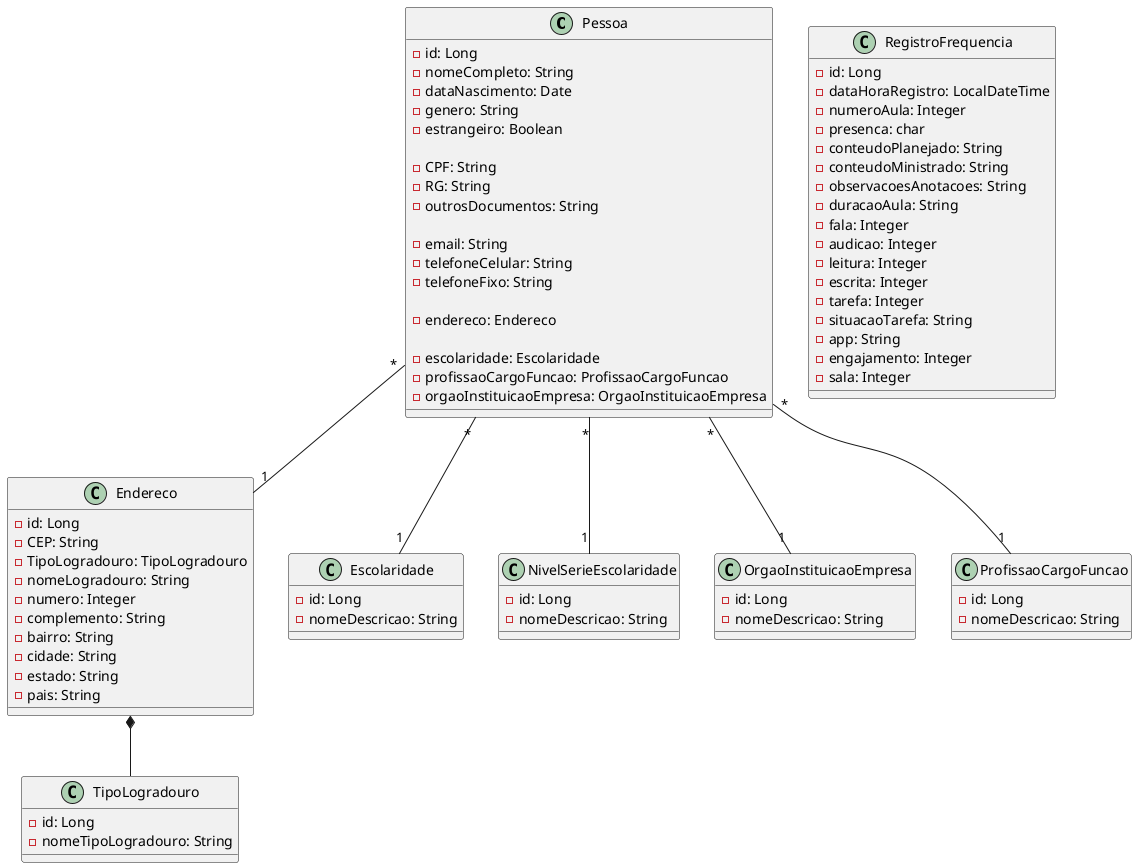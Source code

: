 @startuml

class Pessoa {
    - id: Long
    - nomeCompleto: String
    - dataNascimento: Date
    - genero: String
    - estrangeiro: Boolean

    - CPF: String
    - RG: String
    - outrosDocumentos: String

    - email: String
    - telefoneCelular: String
    - telefoneFixo: String

    - endereco: Endereco

    - escolaridade: Escolaridade
    - profissaoCargoFuncao: ProfissaoCargoFuncao
    - orgaoInstituicaoEmpresa: OrgaoInstituicaoEmpresa
}

class Endereco {
    - id: Long
    - CEP: String
    - TipoLogradouro: TipoLogradouro
    - nomeLogradouro: String
    - numero: Integer
    - complemento: String
    - bairro: String
    - cidade: String
    - estado: String
    - pais: String
}

class TipoLogradouro {
    - id: Long
    - nomeTipoLogradouro: String
}

class Escolaridade {
    - id: Long
    - nomeDescricao: String
}

class NivelSerieEscolaridade {
    - id: Long
    - nomeDescricao: String
}

class OrgaoInstituicaoEmpresa {
    - id: Long
    - nomeDescricao: String
}

class ProfissaoCargoFuncao {
    - id: Long
    - nomeDescricao: String
}

class RegistroFrequencia {
    - id: Long
    - dataHoraRegistro: LocalDateTime
    - numeroAula: Integer
    - presenca: char
    - conteudoPlanejado: String
    - conteudoMinistrado: String
    - observacoesAnotacoes: String
    - duracaoAula: String
    - fala: Integer
    - audicao: Integer
    - leitura: Integer
    - escrita: Integer
    - tarefa: Integer
    - situacaoTarefa: String
    - app: String
    - engajamento: Integer
    - sala: Integer
}


Pessoa "*" -- "1" Endereco
Pessoa "*" -- "1" Escolaridade
Pessoa "*" -- "1" NivelSerieEscolaridade
Pessoa "*" -- "1" ProfissaoCargoFuncao
Pessoa "*" -- "1" OrgaoInstituicaoEmpresa

Endereco *-- TipoLogradouro

@enduml
